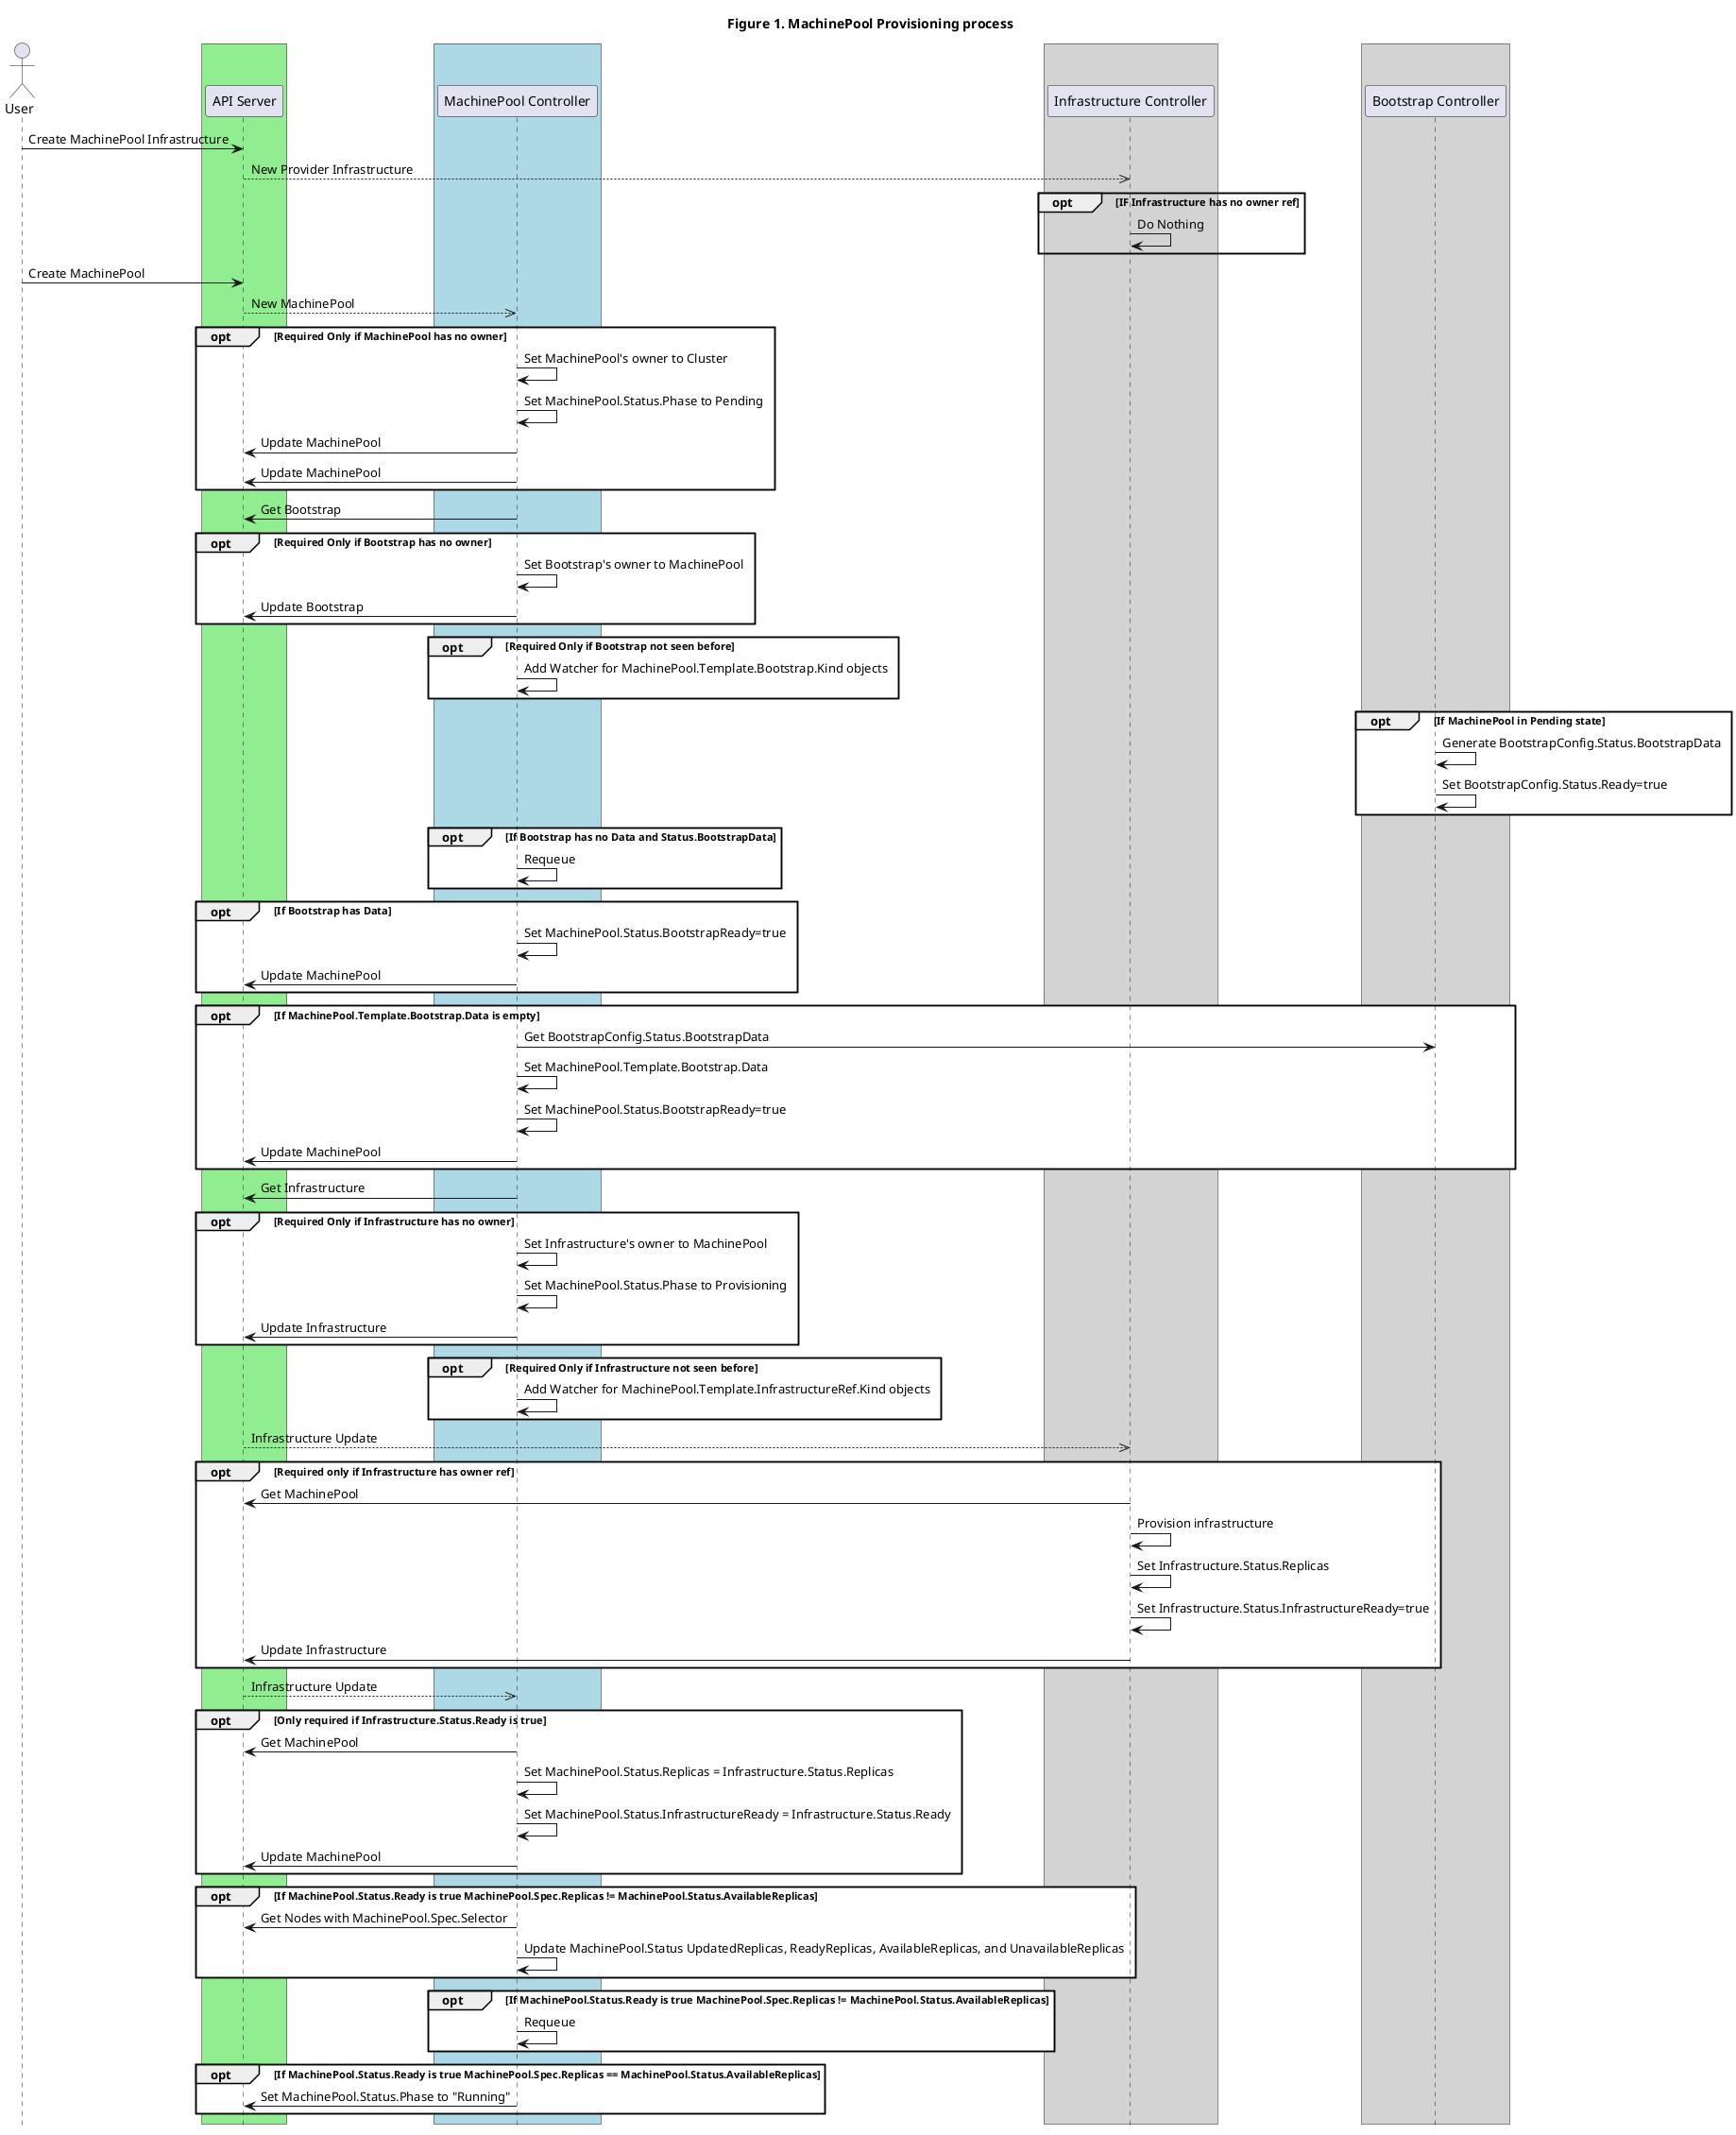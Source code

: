 @startuml
title Figure 1. MachinePool Provisioning process
actor User

' -- GROUPS START ---

box #LightGreen
participant "API Server"
end box

box #LightBlue
participant "MachinePool Controller"
end box

box #LightGrey
participant "Infrastructure Controller"
end box

box #LightGrey
participant "Bootstrap Controller"
end box

' -- GROUPS END ---

User -> "API Server" : Create MachinePool Infrastructure
"API Server" -->> "Infrastructure Controller": New Provider Infrastructure
opt IF Infrastructure has no owner ref
"Infrastructure Controller"->"Infrastructure Controller": Do Nothing
end

User -> "API Server": Create MachinePool
"API Server" -->> "MachinePool Controller": New MachinePool
opt #white Required Only if MachinePool has no owner
"MachinePool Controller" -> "MachinePool Controller": Set MachinePool's owner to Cluster
"MachinePool Controller" -> "MachinePool Controller": Set MachinePool.Status.Phase to Pending
"MachinePool Controller" -> "API Server": Update MachinePool
"MachinePool Controller" -> "API Server": Update MachinePool
end

"MachinePool Controller" -> "API Server": Get Bootstrap
opt #white Required Only if Bootstrap has no owner
"MachinePool Controller" -> "MachinePool Controller": Set Bootstrap's owner to MachinePool
"MachinePool Controller" -> "API Server": Update Bootstrap
end
opt #white Required Only if Bootstrap not seen before
"MachinePool Controller" -> "MachinePool Controller": Add Watcher for MachinePool.Template.Bootstrap.Kind objects
end

opt #white If MachinePool in Pending state
"Bootstrap Controller"->"Bootstrap Controller": Generate BootstrapConfig.Status.BootstrapData
"Bootstrap Controller"->"Bootstrap Controller": Set BootstrapConfig.Status.Ready=true
end

opt #white If Bootstrap has no Data and Status.BootstrapData
"MachinePool Controller"->"MachinePool Controller": Requeue
end

opt #white If Bootstrap has Data
"MachinePool Controller" -> "MachinePool Controller": Set MachinePool.Status.BootstrapReady=true
"MachinePool Controller" -> "API Server": Update MachinePool
end

opt #white If MachinePool.Template.Bootstrap.Data is empty
"MachinePool Controller" -> "Bootstrap Controller": Get BootstrapConfig.Status.BootstrapData
"MachinePool Controller" -> "MachinePool Controller": Set MachinePool.Template.Bootstrap.Data
"MachinePool Controller" -> "MachinePool Controller": Set MachinePool.Status.BootstrapReady=true
"MachinePool Controller" -> "API Server": Update MachinePool
end

"MachinePool Controller" -> "API Server": Get Infrastructure
opt #white Required Only if Infrastructure has no owner
"MachinePool Controller" -> "MachinePool Controller": Set Infrastructure's owner to MachinePool
"MachinePool Controller" -> "MachinePool Controller": Set MachinePool.Status.Phase to Provisioning
"MachinePool Controller" -> "API Server": Update Infrastructure
end
opt #white Required Only if Infrastructure not seen before
"MachinePool Controller" -> "MachinePool Controller": Add Watcher for MachinePool.Template.InfrastructureRef.Kind objects
end

"API Server" -->> "Infrastructure Controller": Infrastructure Update
opt #white Required only if Infrastructure has owner ref
"Infrastructure Controller" -> "API Server": Get MachinePool
"Infrastructure Controller" -> "Infrastructure Controller": Provision infrastructure
"Infrastructure Controller" -> "Infrastructure Controller": Set Infrastructure.Status.Replicas
"Infrastructure Controller" -> "Infrastructure Controller": Set Infrastructure.Status.InfrastructureReady=true
"Infrastructure Controller" -> "API Server": Update Infrastructure
end

"API Server" -->> "MachinePool Controller": Infrastructure Update
opt #white Only required if Infrastructure.Status.Ready is true
"MachinePool Controller" -> "API Server": Get MachinePool
"MachinePool Controller" -> "MachinePool Controller": Set MachinePool.Status.Replicas = Infrastructure.Status.Replicas
"MachinePool Controller" -> "MachinePool Controller": Set MachinePool.Status.InfrastructureReady = Infrastructure.Status.Ready
"MachinePool Controller" -> "API Server": Update MachinePool
end

opt #white If MachinePool.Status.Ready is true MachinePool.Spec.Replicas != MachinePool.Status.AvailableReplicas
"MachinePool Controller" -> "API Server": Get Nodes with MachinePool.Spec.Selector
"MachinePool Controller" -> "MachinePool Controller": Update MachinePool.Status UpdatedReplicas, ReadyReplicas, AvailableReplicas, and UnavailableReplicas
end

opt #white If MachinePool.Status.Ready is true MachinePool.Spec.Replicas != MachinePool.Status.AvailableReplicas
"MachinePool Controller"->"MachinePool Controller": Requeue
end

opt #white If MachinePool.Status.Ready is true MachinePool.Spec.Replicas == MachinePool.Status.AvailableReplicas
"MachinePool Controller"->"API Server": Set MachinePool.Status.Phase to "Running"
end

hide footbox
@enduml

